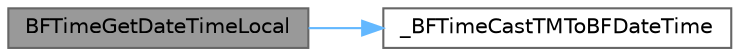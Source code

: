 digraph "BFTimeGetDateTimeLocal"
{
 // LATEX_PDF_SIZE
  bgcolor="transparent";
  edge [fontname=Helvetica,fontsize=10,labelfontname=Helvetica,labelfontsize=10];
  node [fontname=Helvetica,fontsize=10,shape=box,height=0.2,width=0.4];
  rankdir="LR";
  Node1 [id="Node000001",label="BFTimeGetDateTimeLocal",height=0.2,width=0.4,color="gray40", fillcolor="grey60", style="filled", fontcolor="black",tooltip=" "];
  Node1 -> Node2 [id="edge1_Node000001_Node000002",color="steelblue1",style="solid",tooltip=" "];
  Node2 [id="Node000002",label="_BFTimeCastTMToBFDateTime",height=0.2,width=0.4,color="grey40", fillcolor="white", style="filled",URL="$d3/dfe/bftime_8c.html#aaf930942baedc720604eacdfefbc6628",tooltip=" "];
}
